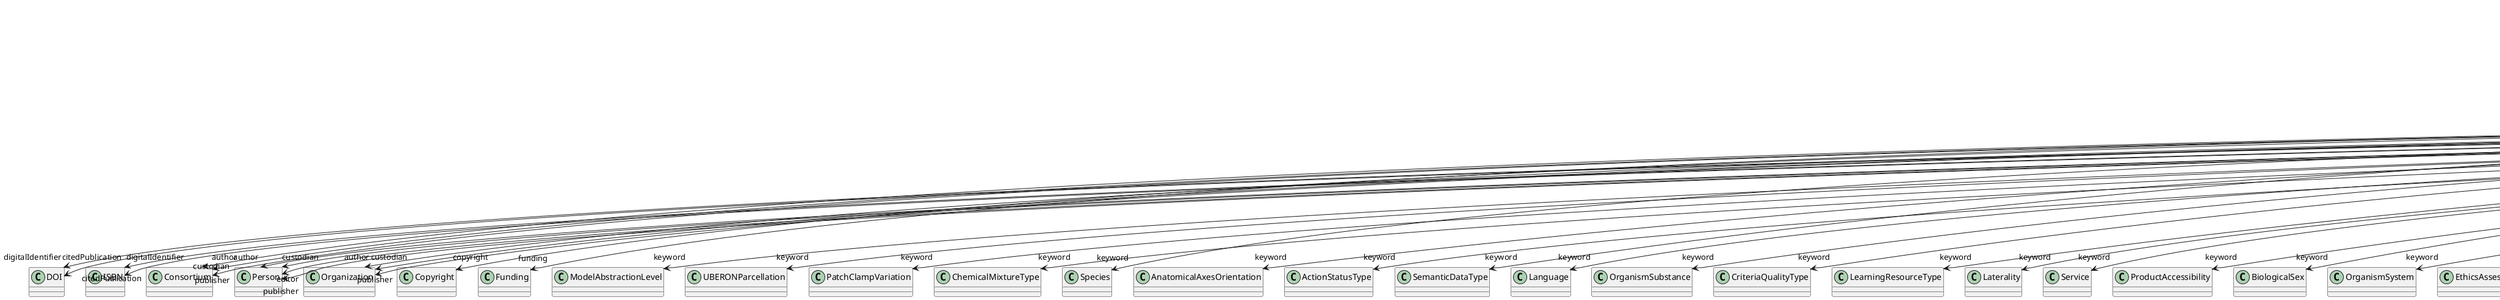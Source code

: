 @startuml
class Book {
+digitalIdentifier
+abstract
+author
+citedPublication
+copyright
+creationDate
+custodian
+editor
+funding
+IRI
+keyword
+license
+modificationDate
+name
+publicationDate
+publisher
+versionIdentifier

}
Book -d-> "digitalIdentifier" DOI
Book -d-> "digitalIdentifier" ISBN
Book -d-> "author" Consortium
Book -d-> "author" Person
Book -d-> "author" Organization
Book -d-> "citedPublication" DOI
Book -d-> "citedPublication" ISBN
Book -d-> "copyright" Copyright
Book -d-> "custodian" Consortium
Book -d-> "custodian" Person
Book -d-> "custodian" Organization
Book -d-> "editor" Person
Book -d-> "funding" Funding
Book -d-> "keyword" ModelAbstractionLevel
Book -d-> "keyword" UBERONParcellation
Book -d-> "keyword" PatchClampVariation
Book -d-> "keyword" ChemicalMixtureType
Book -d-> "keyword" Species
Book -d-> "keyword" AnatomicalAxesOrientation
Book -d-> "keyword" ActionStatusType
Book -d-> "keyword" SemanticDataType
Book -d-> "keyword" Language
Book -d-> "keyword" OrganismSubstance
Book -d-> "keyword" CriteriaQualityType
Book -d-> "keyword" LearningResourceType
Book -d-> "keyword" Laterality
Book -d-> "keyword" Service
Book -d-> "keyword" ProductAccessibility
Book -d-> "keyword" BiologicalSex
Book -d-> "keyword" OrganismSystem
Book -d-> "keyword" EthicsAssessment
Book -d-> "keyword" AgeCategory
Book -d-> "keyword" AuditoryStimulusType
Book -d-> "keyword" BiologicalOrder
Book -d-> "keyword" Organ
Book -d-> "keyword" OlfactoryStimulusType
Book -d-> "keyword" ModelScope
Book -d-> "keyword" SoftwareFeature
Book -d-> "keyword" AnnotationType
Book -d-> "keyword" SubcellularEntity
Book -d-> "keyword" OperatingDevice
Book -d-> "keyword" AnatomicalIdentificationType
Book -d-> "keyword" StimulationTechnique
Book -d-> "keyword" FileBundleGrouping
Book -d-> "keyword" Colormap
Book -d-> "keyword" GustatoryStimulusType
Book -d-> "keyword" ProgrammingLanguage
Book -d-> "keyword" DeviceType
Book -d-> "keyword" DiseaseModel
Book -d-> "keyword" OpticalStimulusType
Book -d-> "keyword" FileUsageRole
Book -d-> "keyword" AnatomicalPlane
Book -d-> "keyword" AtlasType
Book -d-> "keyword" CellCultureType
Book -d-> "keyword" Terminology
Book -d-> "keyword" CranialWindowConstructionType
Book -d-> "keyword" AnalysisTechnique
Book -d-> "keyword" CranialWindowReinforcementType
Book -d-> "keyword" EducationalLevel
Book -d-> "keyword" VisualStimulusType
Book -d-> "keyword" SubjectAttribute
Book -d-> "keyword" AnnotationCriteriaType
Book -d-> "keyword" DataType
Book -d-> "keyword" TissueSampleType
Book -d-> "keyword" UnitOfMeasurement
Book -d-> "keyword" SoftwareApplicationCategory
Book -d-> "keyword" MolecularEntity
Book -d-> "keyword" TactileStimulusType
Book -d-> "keyword" BreedingType
Book -d-> "keyword" CellType
Book -d-> "keyword" StimulationApproach
Book -d-> "keyword" TermSuggestion
Book -d-> "keyword" MetaDataModelType
Book -d-> "keyword" PreparationType
Book -d-> "keyword" FileRepositoryType
Book -d-> "keyword" Handedness
Book -d-> "keyword" SetupType
Book -d-> "keyword" OperatingSystem
Book -d-> "keyword" Disease
Book -d-> "keyword" DifferenceMeasure
Book -d-> "keyword" MeasuredQuantity
Book -d-> "keyword" QualitativeOverlap
Book -d-> "keyword" TypeOfUncertainty
Book -d-> "keyword" GeneticStrainType
Book -d-> "keyword" ContributionType
Book -d-> "keyword" Technique
Book -d-> "keyword" ExperimentalApproach
Book -d-> "keyword" TissueSampleAttribute
Book -d-> "keyword" ElectricalStimulusType
Book -d-> "license" License
Book -d-> "publisher" Consortium
Book -d-> "publisher" Person
Book -d-> "publisher" Organization

@enduml